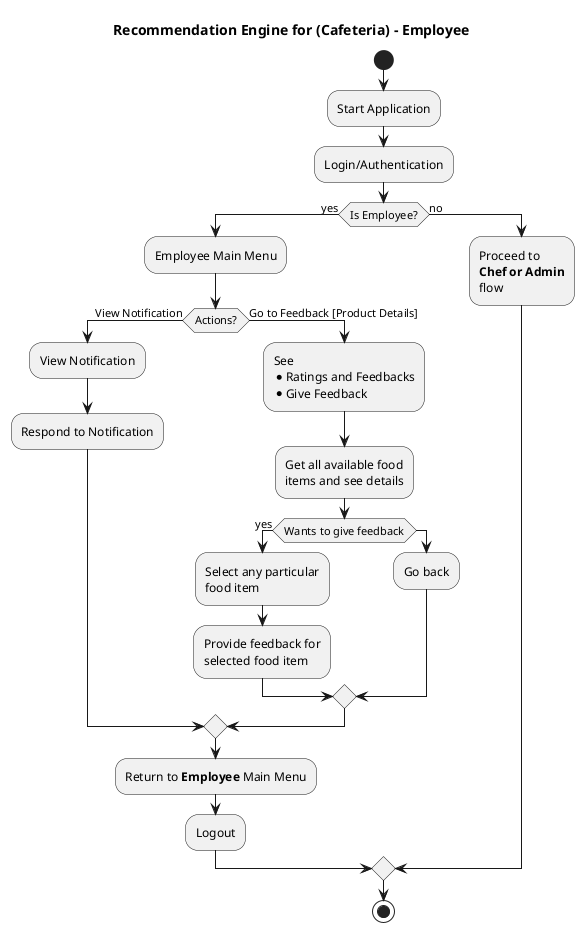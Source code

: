 @startuml
title : Recommendation Engine for (Cafeteria) - Employee

start
:Start Application;
:Login/Authentication;

if (Is Employee?) then (yes)
  :Employee Main Menu;
  if (Actions?) then (View Notification)
    :View Notification;
    :Respond to Notification;
  else (Go to Feedback [Product Details])
    :See
    * Ratings and Feedbacks
    * Give Feedback;
    :Get all available food
    items and see details;
    if (Wants to give feedback) then (yes)
      :Select any particular
      food item;
      :Provide feedback for 
      selected food item;
    else
      :Go back;
    endif
  endif
  :Return to **Employee** Main Menu;
  :Logout;
else (no)
  :Proceed to
  **Chef or Admin**
  flow;
endif

stop
@enduml
